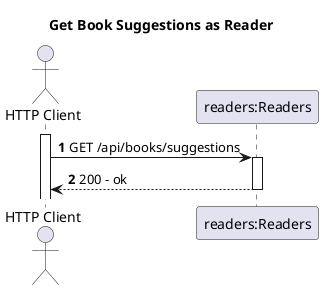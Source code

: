 @startuml
'https://plantuml.com/sequence-diagram
autoactivate on
autonumber

title Get Book Suggestions as Reader

actor "HTTP Client" as Anonymous
participant "readers:Readers" as System


activate Anonymous

Anonymous -> System: GET /api/books/suggestions

System --> Anonymous: 200 - ok


@enduml

